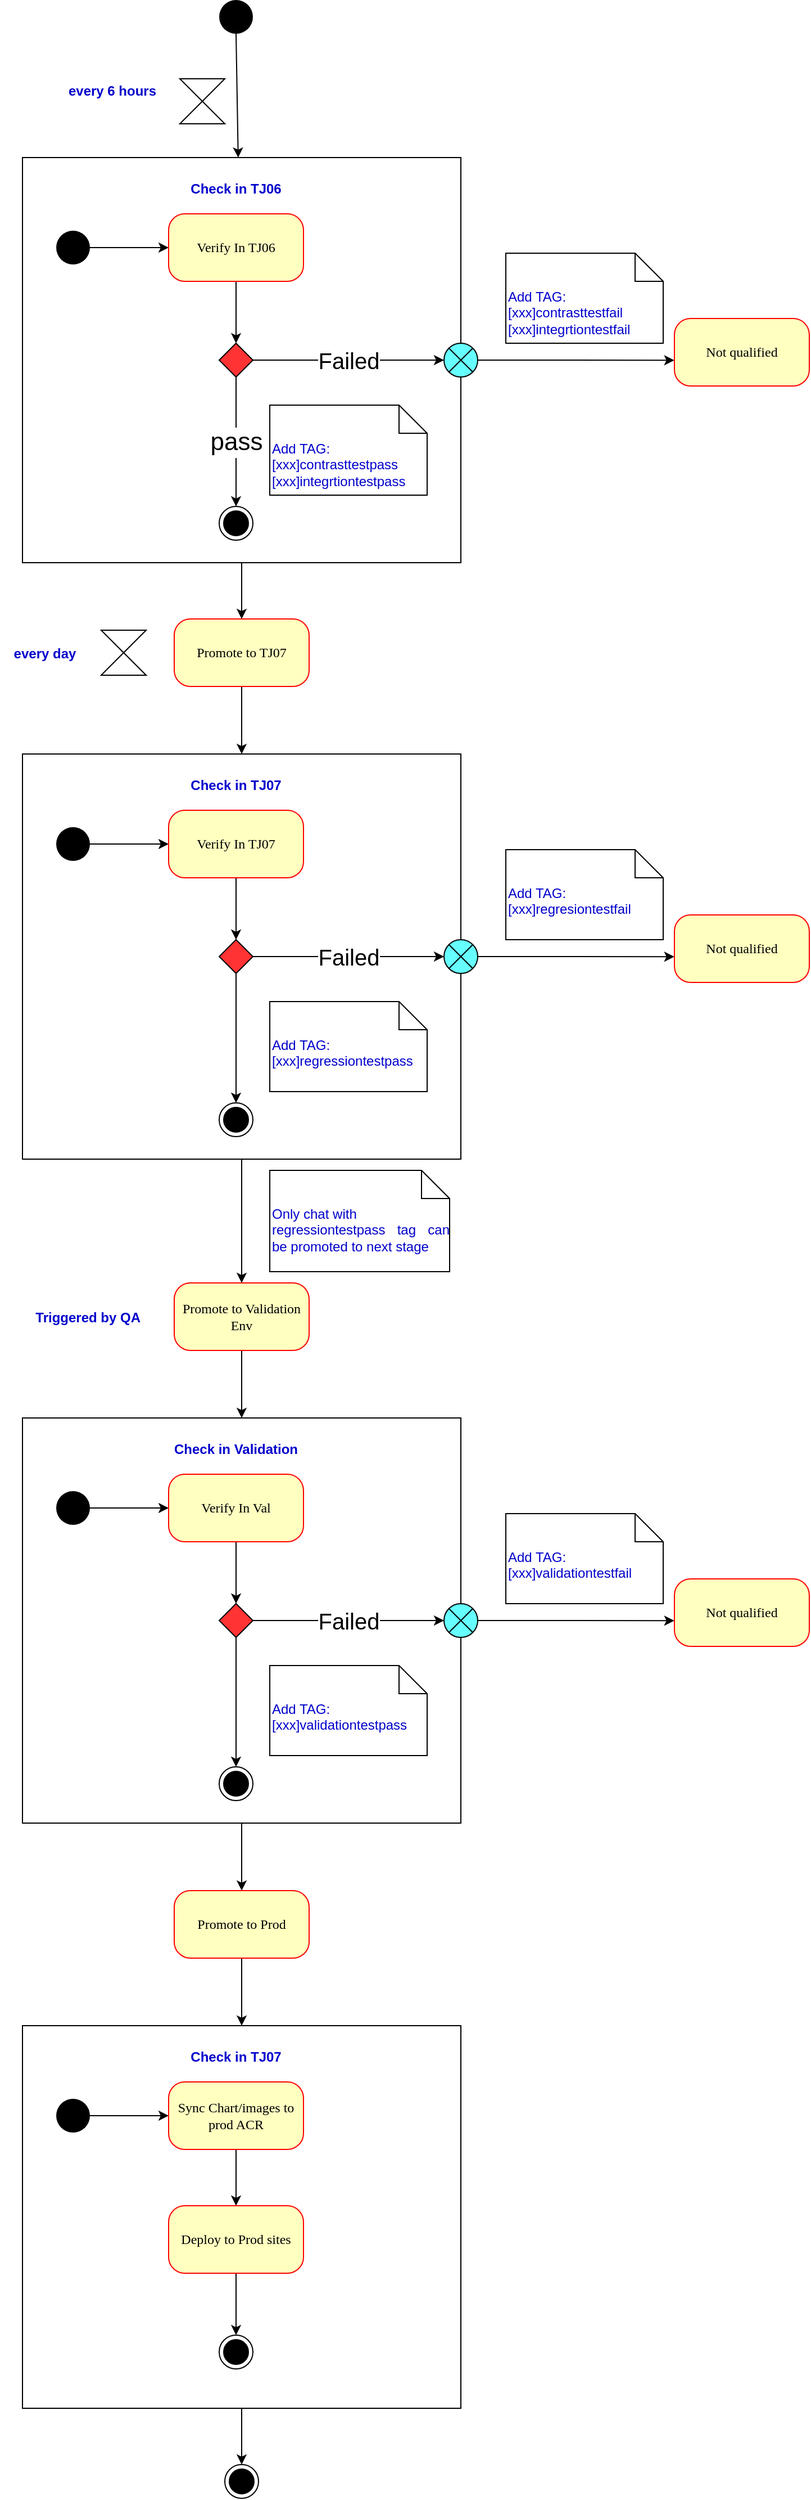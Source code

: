 <mxfile version="14.2.7" type="github">
  <diagram name="Page-1" id="58cdce13-f638-feb5-8d6f-7d28b1aa9fa0">
    <mxGraphModel dx="1635" dy="1046" grid="1" gridSize="10" guides="1" tooltips="1" connect="1" arrows="1" fold="1" page="1" pageScale="1" pageWidth="1100" pageHeight="850" background="#ffffff" math="0" shadow="0">
      <root>
        <mxCell id="0" />
        <mxCell id="1" parent="0" />
        <mxCell id="rz1X45FIxmycrNGaGcGB-6" value="" style="ellipse;fillColor=#000000;strokeColor=none;" vertex="1" parent="1">
          <mxGeometry x="445" y="50" width="30" height="30" as="geometry" />
        </mxCell>
        <mxCell id="rz1X45FIxmycrNGaGcGB-43" style="edgeStyle=orthogonalEdgeStyle;rounded=0;orthogonalLoop=1;jettySize=auto;html=1;entryX=0.5;entryY=0;entryDx=0;entryDy=0;fontSize=22;fontColor=#000000;" edge="1" parent="1" source="rz1X45FIxmycrNGaGcGB-7" target="rz1X45FIxmycrNGaGcGB-25">
          <mxGeometry relative="1" as="geometry" />
        </mxCell>
        <mxCell id="rz1X45FIxmycrNGaGcGB-7" value="" style="fontStyle=1;" vertex="1" parent="1">
          <mxGeometry x="270" y="190" width="390" height="360" as="geometry" />
        </mxCell>
        <mxCell id="rz1X45FIxmycrNGaGcGB-8" value="" style="endArrow=classic;html=1;exitX=0.5;exitY=1;exitDx=0;exitDy=0;" edge="1" parent="1" source="rz1X45FIxmycrNGaGcGB-6" target="rz1X45FIxmycrNGaGcGB-7">
          <mxGeometry width="50" height="50" relative="1" as="geometry">
            <mxPoint x="420" y="410" as="sourcePoint" />
            <mxPoint x="470" y="360" as="targetPoint" />
          </mxGeometry>
        </mxCell>
        <mxCell id="rz1X45FIxmycrNGaGcGB-11" style="edgeStyle=orthogonalEdgeStyle;rounded=0;orthogonalLoop=1;jettySize=auto;html=1;entryX=0;entryY=0.5;entryDx=0;entryDy=0;" edge="1" parent="1" source="rz1X45FIxmycrNGaGcGB-9" target="rz1X45FIxmycrNGaGcGB-10">
          <mxGeometry relative="1" as="geometry" />
        </mxCell>
        <mxCell id="rz1X45FIxmycrNGaGcGB-9" value="" style="ellipse;fillColor=#000000;strokeColor=none;" vertex="1" parent="1">
          <mxGeometry x="300" y="255" width="30" height="30" as="geometry" />
        </mxCell>
        <mxCell id="rz1X45FIxmycrNGaGcGB-23" style="edgeStyle=orthogonalEdgeStyle;rounded=0;orthogonalLoop=1;jettySize=auto;html=1;entryX=0.5;entryY=0;entryDx=0;entryDy=0;fontColor=#0000CC;" edge="1" parent="1" source="rz1X45FIxmycrNGaGcGB-10" target="rz1X45FIxmycrNGaGcGB-12">
          <mxGeometry relative="1" as="geometry" />
        </mxCell>
        <mxCell id="rz1X45FIxmycrNGaGcGB-10" value="Verify In TJ06" style="rounded=1;whiteSpace=wrap;html=1;arcSize=24;fillColor=#ffffc0;strokeColor=#ff0000;shadow=0;comic=0;labelBackgroundColor=none;fontFamily=Verdana;fontSize=12;fontColor=#000000;align=center;" vertex="1" parent="1">
          <mxGeometry x="400" y="240" width="120" height="60" as="geometry" />
        </mxCell>
        <mxCell id="rz1X45FIxmycrNGaGcGB-14" value="&lt;font style=&quot;font-size: 20px&quot;&gt;Failed&lt;/font&gt;" style="edgeStyle=orthogonalEdgeStyle;rounded=0;orthogonalLoop=1;jettySize=auto;html=1;entryX=0;entryY=0.5;entryDx=0;entryDy=0;" edge="1" parent="1" source="rz1X45FIxmycrNGaGcGB-12" target="rz1X45FIxmycrNGaGcGB-13">
          <mxGeometry relative="1" as="geometry" />
        </mxCell>
        <mxCell id="rz1X45FIxmycrNGaGcGB-24" value="pass" style="edgeStyle=orthogonalEdgeStyle;rounded=0;orthogonalLoop=1;jettySize=auto;html=1;fontSize=22;" edge="1" parent="1" source="rz1X45FIxmycrNGaGcGB-12" target="rz1X45FIxmycrNGaGcGB-15">
          <mxGeometry relative="1" as="geometry" />
        </mxCell>
        <mxCell id="rz1X45FIxmycrNGaGcGB-12" value="" style="rhombus;fillColor=#FF3333;" vertex="1" parent="1">
          <mxGeometry x="445" y="355" width="30" height="30" as="geometry" />
        </mxCell>
        <mxCell id="rz1X45FIxmycrNGaGcGB-22" style="edgeStyle=orthogonalEdgeStyle;rounded=0;orthogonalLoop=1;jettySize=auto;html=1;entryX=-0.001;entryY=0.619;entryDx=0;entryDy=0;entryPerimeter=0;fontColor=#0000CC;" edge="1" parent="1" source="rz1X45FIxmycrNGaGcGB-13" target="rz1X45FIxmycrNGaGcGB-16">
          <mxGeometry relative="1" as="geometry" />
        </mxCell>
        <mxCell id="rz1X45FIxmycrNGaGcGB-13" value="" style="shape=sumEllipse;perimeter=ellipsePerimeter;whiteSpace=wrap;html=1;backgroundOutline=1;fillColor=#66FFFF;" vertex="1" parent="1">
          <mxGeometry x="645" y="355" width="30" height="30" as="geometry" />
        </mxCell>
        <mxCell id="rz1X45FIxmycrNGaGcGB-15" value="" style="ellipse;html=1;shape=endState;fillColor=#000000;strokeColor=#000000;" vertex="1" parent="1">
          <mxGeometry x="445" y="500" width="30" height="30" as="geometry" />
        </mxCell>
        <mxCell id="rz1X45FIxmycrNGaGcGB-16" value="Not qualified" style="rounded=1;whiteSpace=wrap;html=1;arcSize=24;fillColor=#ffffc0;strokeColor=#ff0000;shadow=0;comic=0;labelBackgroundColor=none;fontFamily=Verdana;fontSize=12;fontColor=#000000;align=center;" vertex="1" parent="1">
          <mxGeometry x="850" y="333" width="120" height="60" as="geometry" />
        </mxCell>
        <mxCell id="rz1X45FIxmycrNGaGcGB-19" value="&lt;div style=&quot;text-align: justify&quot;&gt;&lt;span&gt;Add TAG:&lt;/span&gt;&lt;/div&gt;&lt;div style=&quot;text-align: justify&quot;&gt;&lt;span&gt;[xxx]contrasttestpass&lt;/span&gt;&lt;/div&gt;&lt;div style=&quot;text-align: justify&quot;&gt;&lt;span&gt;[xxx]integrtiontestpass&lt;/span&gt;&lt;/div&gt;" style="shape=note2;boundedLbl=1;whiteSpace=wrap;html=1;size=25;verticalAlign=top;align=left;fillColor=#FFFFFF;fontColor=#0000CC;" vertex="1" parent="1">
          <mxGeometry x="490" y="410" width="140" height="80" as="geometry" />
        </mxCell>
        <mxCell id="rz1X45FIxmycrNGaGcGB-20" value="&lt;div style=&quot;text-align: justify&quot;&gt;&lt;span&gt;Add TAG:&lt;/span&gt;&lt;/div&gt;&lt;div style=&quot;text-align: justify&quot;&gt;&lt;span&gt;[xxx]contrasttestfail&lt;/span&gt;&lt;/div&gt;&lt;div style=&quot;text-align: justify&quot;&gt;&lt;span&gt;[xxx]integrtiontestfail&lt;/span&gt;&lt;/div&gt;" style="shape=note2;boundedLbl=1;whiteSpace=wrap;html=1;size=25;verticalAlign=top;align=left;fillColor=#FFFFFF;fontColor=#0000CC;" vertex="1" parent="1">
          <mxGeometry x="700" y="275" width="140" height="80" as="geometry" />
        </mxCell>
        <mxCell id="rz1X45FIxmycrNGaGcGB-21" value="Check in TJ06" style="text;align=center;fontStyle=1;verticalAlign=middle;spacingLeft=3;spacingRight=3;strokeColor=none;rotatable=0;points=[[0,0.5],[1,0.5]];portConstraint=eastwest;fillColor=#FFFFFF;fontColor=#0000CC;" vertex="1" parent="1">
          <mxGeometry x="420" y="204" width="80" height="26" as="geometry" />
        </mxCell>
        <mxCell id="rz1X45FIxmycrNGaGcGB-44" style="edgeStyle=orthogonalEdgeStyle;rounded=0;orthogonalLoop=1;jettySize=auto;html=1;entryX=0.5;entryY=0;entryDx=0;entryDy=0;fontSize=22;fontColor=#000000;" edge="1" parent="1" source="rz1X45FIxmycrNGaGcGB-25" target="rz1X45FIxmycrNGaGcGB-26">
          <mxGeometry relative="1" as="geometry" />
        </mxCell>
        <mxCell id="rz1X45FIxmycrNGaGcGB-25" value="Promote to TJ07" style="rounded=1;whiteSpace=wrap;html=1;arcSize=24;fillColor=#ffffc0;strokeColor=#ff0000;shadow=0;comic=0;labelBackgroundColor=none;fontFamily=Verdana;fontSize=12;fontColor=#000000;align=center;" vertex="1" parent="1">
          <mxGeometry x="405" y="600" width="120" height="60" as="geometry" />
        </mxCell>
        <mxCell id="rz1X45FIxmycrNGaGcGB-66" style="edgeStyle=orthogonalEdgeStyle;rounded=0;orthogonalLoop=1;jettySize=auto;html=1;fontSize=22;fontColor=#000000;" edge="1" parent="1" source="rz1X45FIxmycrNGaGcGB-26" target="rz1X45FIxmycrNGaGcGB-48">
          <mxGeometry relative="1" as="geometry" />
        </mxCell>
        <mxCell id="rz1X45FIxmycrNGaGcGB-26" value="" style="fontStyle=1;" vertex="1" parent="1">
          <mxGeometry x="270" y="720" width="390" height="360" as="geometry" />
        </mxCell>
        <mxCell id="rz1X45FIxmycrNGaGcGB-27" style="edgeStyle=orthogonalEdgeStyle;rounded=0;orthogonalLoop=1;jettySize=auto;html=1;entryX=0;entryY=0.5;entryDx=0;entryDy=0;" edge="1" parent="1" source="rz1X45FIxmycrNGaGcGB-28" target="rz1X45FIxmycrNGaGcGB-30">
          <mxGeometry relative="1" as="geometry" />
        </mxCell>
        <mxCell id="rz1X45FIxmycrNGaGcGB-28" value="" style="ellipse;fillColor=#000000;strokeColor=none;" vertex="1" parent="1">
          <mxGeometry x="300" y="785" width="30" height="30" as="geometry" />
        </mxCell>
        <mxCell id="rz1X45FIxmycrNGaGcGB-29" style="edgeStyle=orthogonalEdgeStyle;rounded=0;orthogonalLoop=1;jettySize=auto;html=1;entryX=0.5;entryY=0;entryDx=0;entryDy=0;fontColor=#0000CC;" edge="1" parent="1" source="rz1X45FIxmycrNGaGcGB-30" target="rz1X45FIxmycrNGaGcGB-33">
          <mxGeometry relative="1" as="geometry" />
        </mxCell>
        <mxCell id="rz1X45FIxmycrNGaGcGB-30" value="Verify In TJ07" style="rounded=1;whiteSpace=wrap;html=1;arcSize=24;fillColor=#ffffc0;strokeColor=#ff0000;shadow=0;comic=0;labelBackgroundColor=none;fontFamily=Verdana;fontSize=12;fontColor=#000000;align=center;" vertex="1" parent="1">
          <mxGeometry x="400" y="770" width="120" height="60" as="geometry" />
        </mxCell>
        <mxCell id="rz1X45FIxmycrNGaGcGB-31" value="&lt;font style=&quot;font-size: 20px&quot;&gt;Failed&lt;/font&gt;" style="edgeStyle=orthogonalEdgeStyle;rounded=0;orthogonalLoop=1;jettySize=auto;html=1;entryX=0;entryY=0.5;entryDx=0;entryDy=0;" edge="1" parent="1" source="rz1X45FIxmycrNGaGcGB-33" target="rz1X45FIxmycrNGaGcGB-35">
          <mxGeometry relative="1" as="geometry" />
        </mxCell>
        <mxCell id="rz1X45FIxmycrNGaGcGB-32" style="edgeStyle=orthogonalEdgeStyle;rounded=0;orthogonalLoop=1;jettySize=auto;html=1;fontColor=#0000CC;" edge="1" parent="1" source="rz1X45FIxmycrNGaGcGB-33" target="rz1X45FIxmycrNGaGcGB-36">
          <mxGeometry relative="1" as="geometry" />
        </mxCell>
        <mxCell id="rz1X45FIxmycrNGaGcGB-33" value="" style="rhombus;fillColor=#FF3333;" vertex="1" parent="1">
          <mxGeometry x="445" y="885" width="30" height="30" as="geometry" />
        </mxCell>
        <mxCell id="rz1X45FIxmycrNGaGcGB-34" style="edgeStyle=orthogonalEdgeStyle;rounded=0;orthogonalLoop=1;jettySize=auto;html=1;entryX=-0.001;entryY=0.619;entryDx=0;entryDy=0;entryPerimeter=0;fontColor=#0000CC;" edge="1" parent="1" source="rz1X45FIxmycrNGaGcGB-35" target="rz1X45FIxmycrNGaGcGB-37">
          <mxGeometry relative="1" as="geometry" />
        </mxCell>
        <mxCell id="rz1X45FIxmycrNGaGcGB-35" value="" style="shape=sumEllipse;perimeter=ellipsePerimeter;whiteSpace=wrap;html=1;backgroundOutline=1;fillColor=#66FFFF;" vertex="1" parent="1">
          <mxGeometry x="645" y="885" width="30" height="30" as="geometry" />
        </mxCell>
        <mxCell id="rz1X45FIxmycrNGaGcGB-36" value="" style="ellipse;html=1;shape=endState;fillColor=#000000;strokeColor=#000000;" vertex="1" parent="1">
          <mxGeometry x="445" y="1030" width="30" height="30" as="geometry" />
        </mxCell>
        <mxCell id="rz1X45FIxmycrNGaGcGB-37" value="Not qualified" style="rounded=1;whiteSpace=wrap;html=1;arcSize=24;fillColor=#ffffc0;strokeColor=#ff0000;shadow=0;comic=0;labelBackgroundColor=none;fontFamily=Verdana;fontSize=12;fontColor=#000000;align=center;" vertex="1" parent="1">
          <mxGeometry x="850" y="863" width="120" height="60" as="geometry" />
        </mxCell>
        <mxCell id="rz1X45FIxmycrNGaGcGB-38" value="&lt;div style=&quot;text-align: justify&quot;&gt;&lt;span&gt;Add TAG:&lt;/span&gt;&lt;/div&gt;&lt;div style=&quot;text-align: justify&quot;&gt;&lt;span&gt;[xxx]regressiontestpass&lt;/span&gt;&lt;/div&gt;" style="shape=note2;boundedLbl=1;whiteSpace=wrap;html=1;size=25;verticalAlign=top;align=left;fillColor=#FFFFFF;fontColor=#0000CC;" vertex="1" parent="1">
          <mxGeometry x="490" y="940" width="140" height="80" as="geometry" />
        </mxCell>
        <mxCell id="rz1X45FIxmycrNGaGcGB-39" value="&lt;div style=&quot;text-align: justify&quot;&gt;&lt;span&gt;Add TAG:&lt;/span&gt;&lt;/div&gt;&lt;div style=&quot;text-align: justify&quot;&gt;&lt;span&gt;[xxx]regresiontestfail&lt;/span&gt;&lt;/div&gt;" style="shape=note2;boundedLbl=1;whiteSpace=wrap;html=1;size=25;verticalAlign=top;align=left;fillColor=#FFFFFF;fontColor=#0000CC;" vertex="1" parent="1">
          <mxGeometry x="700" y="805" width="140" height="80" as="geometry" />
        </mxCell>
        <mxCell id="rz1X45FIxmycrNGaGcGB-40" value="Check in TJ07" style="text;align=center;fontStyle=1;verticalAlign=middle;spacingLeft=3;spacingRight=3;strokeColor=none;rotatable=0;points=[[0,0.5],[1,0.5]];portConstraint=eastwest;fillColor=#FFFFFF;fontColor=#0000CC;" vertex="1" parent="1">
          <mxGeometry x="420" y="734" width="80" height="26" as="geometry" />
        </mxCell>
        <mxCell id="rz1X45FIxmycrNGaGcGB-41" value="" style="shape=collate;whiteSpace=wrap;html=1;fontColor=#0000CC;fillColor=#FFFFFF;" vertex="1" parent="1">
          <mxGeometry x="340" y="610" width="40" height="40" as="geometry" />
        </mxCell>
        <mxCell id="rz1X45FIxmycrNGaGcGB-42" value="every 6 hours" style="text;align=center;fontStyle=1;verticalAlign=middle;spacingLeft=3;spacingRight=3;strokeColor=none;rotatable=0;points=[[0,0.5],[1,0.5]];portConstraint=eastwest;fillColor=#FFFFFF;fontColor=#0000CC;" vertex="1" parent="1">
          <mxGeometry x="310" y="117" width="80" height="26" as="geometry" />
        </mxCell>
        <mxCell id="rz1X45FIxmycrNGaGcGB-45" value="" style="shape=collate;whiteSpace=wrap;html=1;fontColor=#0000CC;fillColor=#FFFFFF;" vertex="1" parent="1">
          <mxGeometry x="410" y="120" width="40" height="40" as="geometry" />
        </mxCell>
        <mxCell id="rz1X45FIxmycrNGaGcGB-46" value="every day" style="text;align=center;fontStyle=1;verticalAlign=middle;spacingLeft=3;spacingRight=3;strokeColor=none;rotatable=0;points=[[0,0.5],[1,0.5]];portConstraint=eastwest;fillColor=#FFFFFF;fontColor=#0000CC;" vertex="1" parent="1">
          <mxGeometry x="250" y="617" width="80" height="26" as="geometry" />
        </mxCell>
        <mxCell id="rz1X45FIxmycrNGaGcGB-47" style="edgeStyle=orthogonalEdgeStyle;rounded=0;orthogonalLoop=1;jettySize=auto;html=1;entryX=0.5;entryY=0;entryDx=0;entryDy=0;fontSize=22;fontColor=#000000;" edge="1" parent="1" source="rz1X45FIxmycrNGaGcGB-48" target="rz1X45FIxmycrNGaGcGB-49">
          <mxGeometry relative="1" as="geometry" />
        </mxCell>
        <mxCell id="rz1X45FIxmycrNGaGcGB-48" value="Promote to Validation Env" style="rounded=1;whiteSpace=wrap;html=1;arcSize=24;fillColor=#ffffc0;strokeColor=#ff0000;shadow=0;comic=0;labelBackgroundColor=none;fontFamily=Verdana;fontSize=12;fontColor=#000000;align=center;" vertex="1" parent="1">
          <mxGeometry x="405" y="1190" width="120" height="60" as="geometry" />
        </mxCell>
        <mxCell id="rz1X45FIxmycrNGaGcGB-87" style="edgeStyle=orthogonalEdgeStyle;rounded=0;orthogonalLoop=1;jettySize=auto;html=1;fontSize=22;fontColor=#000000;" edge="1" parent="1" source="rz1X45FIxmycrNGaGcGB-49" target="rz1X45FIxmycrNGaGcGB-69">
          <mxGeometry relative="1" as="geometry" />
        </mxCell>
        <mxCell id="rz1X45FIxmycrNGaGcGB-49" value="" style="fontStyle=1;" vertex="1" parent="1">
          <mxGeometry x="270" y="1310" width="390" height="360" as="geometry" />
        </mxCell>
        <mxCell id="rz1X45FIxmycrNGaGcGB-50" style="edgeStyle=orthogonalEdgeStyle;rounded=0;orthogonalLoop=1;jettySize=auto;html=1;entryX=0;entryY=0.5;entryDx=0;entryDy=0;" edge="1" parent="1" source="rz1X45FIxmycrNGaGcGB-51" target="rz1X45FIxmycrNGaGcGB-53">
          <mxGeometry relative="1" as="geometry" />
        </mxCell>
        <mxCell id="rz1X45FIxmycrNGaGcGB-51" value="" style="ellipse;fillColor=#000000;strokeColor=none;" vertex="1" parent="1">
          <mxGeometry x="300" y="1375" width="30" height="30" as="geometry" />
        </mxCell>
        <mxCell id="rz1X45FIxmycrNGaGcGB-52" style="edgeStyle=orthogonalEdgeStyle;rounded=0;orthogonalLoop=1;jettySize=auto;html=1;entryX=0.5;entryY=0;entryDx=0;entryDy=0;fontColor=#0000CC;" edge="1" parent="1" source="rz1X45FIxmycrNGaGcGB-53" target="rz1X45FIxmycrNGaGcGB-56">
          <mxGeometry relative="1" as="geometry" />
        </mxCell>
        <mxCell id="rz1X45FIxmycrNGaGcGB-53" value="Verify In Val" style="rounded=1;whiteSpace=wrap;html=1;arcSize=24;fillColor=#ffffc0;strokeColor=#ff0000;shadow=0;comic=0;labelBackgroundColor=none;fontFamily=Verdana;fontSize=12;fontColor=#000000;align=center;" vertex="1" parent="1">
          <mxGeometry x="400" y="1360" width="120" height="60" as="geometry" />
        </mxCell>
        <mxCell id="rz1X45FIxmycrNGaGcGB-54" value="&lt;font style=&quot;font-size: 20px&quot;&gt;Failed&lt;/font&gt;" style="edgeStyle=orthogonalEdgeStyle;rounded=0;orthogonalLoop=1;jettySize=auto;html=1;entryX=0;entryY=0.5;entryDx=0;entryDy=0;" edge="1" parent="1" source="rz1X45FIxmycrNGaGcGB-56" target="rz1X45FIxmycrNGaGcGB-58">
          <mxGeometry relative="1" as="geometry" />
        </mxCell>
        <mxCell id="rz1X45FIxmycrNGaGcGB-55" style="edgeStyle=orthogonalEdgeStyle;rounded=0;orthogonalLoop=1;jettySize=auto;html=1;fontColor=#0000CC;" edge="1" parent="1" source="rz1X45FIxmycrNGaGcGB-56" target="rz1X45FIxmycrNGaGcGB-59">
          <mxGeometry relative="1" as="geometry" />
        </mxCell>
        <mxCell id="rz1X45FIxmycrNGaGcGB-56" value="" style="rhombus;fillColor=#FF3333;" vertex="1" parent="1">
          <mxGeometry x="445" y="1475" width="30" height="30" as="geometry" />
        </mxCell>
        <mxCell id="rz1X45FIxmycrNGaGcGB-57" style="edgeStyle=orthogonalEdgeStyle;rounded=0;orthogonalLoop=1;jettySize=auto;html=1;entryX=-0.001;entryY=0.619;entryDx=0;entryDy=0;entryPerimeter=0;fontColor=#0000CC;" edge="1" parent="1" source="rz1X45FIxmycrNGaGcGB-58" target="rz1X45FIxmycrNGaGcGB-60">
          <mxGeometry relative="1" as="geometry" />
        </mxCell>
        <mxCell id="rz1X45FIxmycrNGaGcGB-58" value="" style="shape=sumEllipse;perimeter=ellipsePerimeter;whiteSpace=wrap;html=1;backgroundOutline=1;fillColor=#66FFFF;" vertex="1" parent="1">
          <mxGeometry x="645" y="1475" width="30" height="30" as="geometry" />
        </mxCell>
        <mxCell id="rz1X45FIxmycrNGaGcGB-59" value="" style="ellipse;html=1;shape=endState;fillColor=#000000;strokeColor=#000000;" vertex="1" parent="1">
          <mxGeometry x="445" y="1620" width="30" height="30" as="geometry" />
        </mxCell>
        <mxCell id="rz1X45FIxmycrNGaGcGB-60" value="Not qualified" style="rounded=1;whiteSpace=wrap;html=1;arcSize=24;fillColor=#ffffc0;strokeColor=#ff0000;shadow=0;comic=0;labelBackgroundColor=none;fontFamily=Verdana;fontSize=12;fontColor=#000000;align=center;" vertex="1" parent="1">
          <mxGeometry x="850" y="1453" width="120" height="60" as="geometry" />
        </mxCell>
        <mxCell id="rz1X45FIxmycrNGaGcGB-61" value="&lt;div style=&quot;text-align: justify&quot;&gt;&lt;span&gt;Add TAG:&lt;/span&gt;&lt;/div&gt;&lt;div style=&quot;text-align: justify&quot;&gt;&lt;span&gt;[xxx]validationtestpass&lt;/span&gt;&lt;/div&gt;" style="shape=note2;boundedLbl=1;whiteSpace=wrap;html=1;size=25;verticalAlign=top;align=left;fillColor=#FFFFFF;fontColor=#0000CC;" vertex="1" parent="1">
          <mxGeometry x="490" y="1530" width="140" height="80" as="geometry" />
        </mxCell>
        <mxCell id="rz1X45FIxmycrNGaGcGB-62" value="&lt;div style=&quot;text-align: justify&quot;&gt;&lt;span&gt;Add TAG:&lt;/span&gt;&lt;/div&gt;&lt;div style=&quot;text-align: justify&quot;&gt;&lt;span&gt;[xxx]validationtestfail&lt;/span&gt;&lt;/div&gt;" style="shape=note2;boundedLbl=1;whiteSpace=wrap;html=1;size=25;verticalAlign=top;align=left;fillColor=#FFFFFF;fontColor=#0000CC;" vertex="1" parent="1">
          <mxGeometry x="700" y="1395" width="140" height="80" as="geometry" />
        </mxCell>
        <mxCell id="rz1X45FIxmycrNGaGcGB-63" value="Check in Validation" style="text;align=center;fontStyle=1;verticalAlign=middle;spacingLeft=3;spacingRight=3;strokeColor=none;rotatable=0;points=[[0,0.5],[1,0.5]];portConstraint=eastwest;fillColor=#FFFFFF;fontColor=#0000CC;" vertex="1" parent="1">
          <mxGeometry x="420" y="1324" width="80" height="26" as="geometry" />
        </mxCell>
        <mxCell id="rz1X45FIxmycrNGaGcGB-65" value="Triggered by QA " style="text;align=center;fontStyle=1;verticalAlign=middle;spacingLeft=3;spacingRight=3;strokeColor=none;rotatable=0;points=[[0,0.5],[1,0.5]];portConstraint=eastwest;fillColor=#FFFFFF;fontColor=#0000CC;" vertex="1" parent="1">
          <mxGeometry x="290" y="1207" width="80" height="26" as="geometry" />
        </mxCell>
        <mxCell id="rz1X45FIxmycrNGaGcGB-67" value="&lt;div style=&quot;text-align: justify&quot;&gt;Only chat with&lt;/div&gt;&lt;div style=&quot;text-align: justify&quot;&gt;regressiontestpass tag can be promoted to next stage&lt;/div&gt;" style="shape=note2;boundedLbl=1;whiteSpace=wrap;html=1;size=25;verticalAlign=top;align=left;fillColor=#FFFFFF;fontColor=#0000CC;" vertex="1" parent="1">
          <mxGeometry x="490" y="1090" width="160" height="90" as="geometry" />
        </mxCell>
        <mxCell id="rz1X45FIxmycrNGaGcGB-68" style="edgeStyle=orthogonalEdgeStyle;rounded=0;orthogonalLoop=1;jettySize=auto;html=1;entryX=0.5;entryY=0;entryDx=0;entryDy=0;fontSize=22;fontColor=#000000;" edge="1" parent="1" source="rz1X45FIxmycrNGaGcGB-69" target="rz1X45FIxmycrNGaGcGB-70">
          <mxGeometry relative="1" as="geometry" />
        </mxCell>
        <mxCell id="rz1X45FIxmycrNGaGcGB-69" value="Promote to Prod" style="rounded=1;whiteSpace=wrap;html=1;arcSize=24;fillColor=#ffffc0;strokeColor=#ff0000;shadow=0;comic=0;labelBackgroundColor=none;fontFamily=Verdana;fontSize=12;fontColor=#000000;align=center;" vertex="1" parent="1">
          <mxGeometry x="405" y="1730" width="120" height="60" as="geometry" />
        </mxCell>
        <mxCell id="rz1X45FIxmycrNGaGcGB-89" style="edgeStyle=orthogonalEdgeStyle;rounded=0;orthogonalLoop=1;jettySize=auto;html=1;entryX=0.5;entryY=0;entryDx=0;entryDy=0;fontSize=22;fontColor=#000000;" edge="1" parent="1" source="rz1X45FIxmycrNGaGcGB-70">
          <mxGeometry relative="1" as="geometry">
            <mxPoint x="465" y="2240" as="targetPoint" />
          </mxGeometry>
        </mxCell>
        <mxCell id="rz1X45FIxmycrNGaGcGB-70" value="" style="fontStyle=1;" vertex="1" parent="1">
          <mxGeometry x="270" y="1850" width="390" height="340" as="geometry" />
        </mxCell>
        <mxCell id="rz1X45FIxmycrNGaGcGB-71" style="edgeStyle=orthogonalEdgeStyle;rounded=0;orthogonalLoop=1;jettySize=auto;html=1;entryX=0;entryY=0.5;entryDx=0;entryDy=0;" edge="1" parent="1" source="rz1X45FIxmycrNGaGcGB-72" target="rz1X45FIxmycrNGaGcGB-74">
          <mxGeometry relative="1" as="geometry" />
        </mxCell>
        <mxCell id="rz1X45FIxmycrNGaGcGB-72" value="" style="ellipse;fillColor=#000000;strokeColor=none;" vertex="1" parent="1">
          <mxGeometry x="300" y="1915" width="30" height="30" as="geometry" />
        </mxCell>
        <mxCell id="rz1X45FIxmycrNGaGcGB-73" style="edgeStyle=orthogonalEdgeStyle;rounded=0;orthogonalLoop=1;jettySize=auto;html=1;entryX=0.5;entryY=0;entryDx=0;entryDy=0;fontColor=#0000CC;" edge="1" parent="1" source="rz1X45FIxmycrNGaGcGB-74" target="rz1X45FIxmycrNGaGcGB-81">
          <mxGeometry relative="1" as="geometry">
            <mxPoint x="460" y="2015" as="targetPoint" />
          </mxGeometry>
        </mxCell>
        <mxCell id="rz1X45FIxmycrNGaGcGB-74" value="Sync Chart/images to prod ACR" style="rounded=1;whiteSpace=wrap;html=1;arcSize=24;fillColor=#ffffc0;strokeColor=#ff0000;shadow=0;comic=0;labelBackgroundColor=none;fontFamily=Verdana;fontSize=12;fontColor=#000000;align=center;" vertex="1" parent="1">
          <mxGeometry x="400" y="1900" width="120" height="60" as="geometry" />
        </mxCell>
        <mxCell id="rz1X45FIxmycrNGaGcGB-76" style="edgeStyle=orthogonalEdgeStyle;rounded=0;orthogonalLoop=1;jettySize=auto;html=1;fontColor=#0000CC;exitX=0.5;exitY=1;exitDx=0;exitDy=0;" edge="1" parent="1" source="rz1X45FIxmycrNGaGcGB-81" target="rz1X45FIxmycrNGaGcGB-80">
          <mxGeometry relative="1" as="geometry">
            <mxPoint x="460" y="2110" as="sourcePoint" />
          </mxGeometry>
        </mxCell>
        <mxCell id="rz1X45FIxmycrNGaGcGB-80" value="" style="ellipse;html=1;shape=endState;fillColor=#000000;strokeColor=#000000;" vertex="1" parent="1">
          <mxGeometry x="445" y="2125" width="30" height="30" as="geometry" />
        </mxCell>
        <mxCell id="rz1X45FIxmycrNGaGcGB-81" value="Deploy to Prod sites" style="rounded=1;whiteSpace=wrap;html=1;arcSize=24;fillColor=#ffffc0;strokeColor=#ff0000;shadow=0;comic=0;labelBackgroundColor=none;fontFamily=Verdana;fontSize=12;fontColor=#000000;align=center;" vertex="1" parent="1">
          <mxGeometry x="400" y="2010" width="120" height="60" as="geometry" />
        </mxCell>
        <mxCell id="rz1X45FIxmycrNGaGcGB-84" value="Check in TJ07" style="text;align=center;fontStyle=1;verticalAlign=middle;spacingLeft=3;spacingRight=3;strokeColor=none;rotatable=0;points=[[0,0.5],[1,0.5]];portConstraint=eastwest;fillColor=#FFFFFF;fontColor=#0000CC;" vertex="1" parent="1">
          <mxGeometry x="420" y="1864" width="80" height="26" as="geometry" />
        </mxCell>
        <mxCell id="rz1X45FIxmycrNGaGcGB-90" value="" style="ellipse;html=1;shape=endState;fillColor=#000000;strokeColor=#000000;" vertex="1" parent="1">
          <mxGeometry x="450" y="2240" width="30" height="30" as="geometry" />
        </mxCell>
      </root>
    </mxGraphModel>
  </diagram>
</mxfile>

